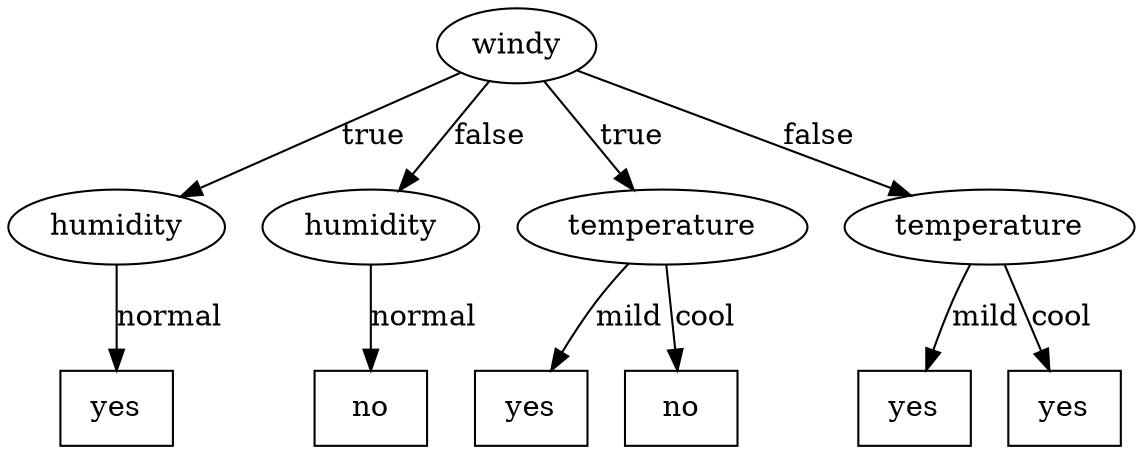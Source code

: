 digraph weatherdt{
  a [shape=box, label="yes"]
  b [shape=box, label="no"]
  c [shape=box, label="yes"]
  d [shape=box, label="no"]
  e [shape=box, label="yes"]
  f [shape=box, label="yes"]
  windy [shape=ellipse,label="windy"]
  humidity1 [shape=ellipse,label="humidity"]
  humidity2 [shape=ellipse,label="humidity"]
  temperature1 [shape=ellipse,label="temperature"]
  temperature2 [shape=ellipse,label="temperature"]
  {rank=same; windy}
  {rank=same; humidity1; humidity2; temperature1; temperature2}
  {rank=same; a;b;c;d;e;f}
  windy -> humidity1 [label="true"]
  windy -> humidity2 [label="false"]
  windy -> temperature1 [label="true"]
  windy -> temperature2 [label="false"]
  humidity1 -> a [label="normal"]
  humidity2 -> b [label="normal"]
  temperature1 -> c [label="mild"]
  temperature1 -> d [label="cool"]
  temperature2 -> e [label="mild"]
  temperature2 -> f [label="cool"]
}
